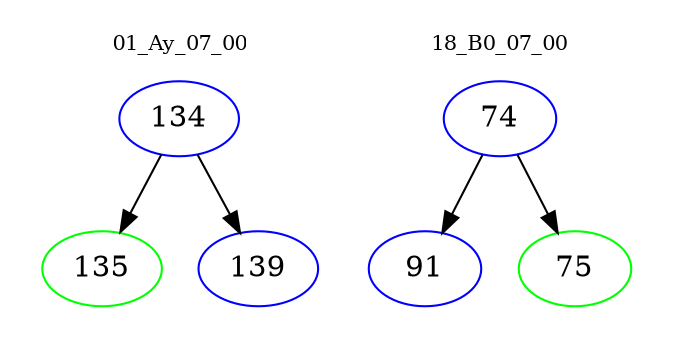 digraph{
subgraph cluster_0 {
color = white
label = "01_Ay_07_00";
fontsize=10;
T0_134 [label="134", color="blue"]
T0_134 -> T0_135 [color="black"]
T0_135 [label="135", color="green"]
T0_134 -> T0_139 [color="black"]
T0_139 [label="139", color="blue"]
}
subgraph cluster_1 {
color = white
label = "18_B0_07_00";
fontsize=10;
T1_74 [label="74", color="blue"]
T1_74 -> T1_91 [color="black"]
T1_91 [label="91", color="blue"]
T1_74 -> T1_75 [color="black"]
T1_75 [label="75", color="green"]
}
}
